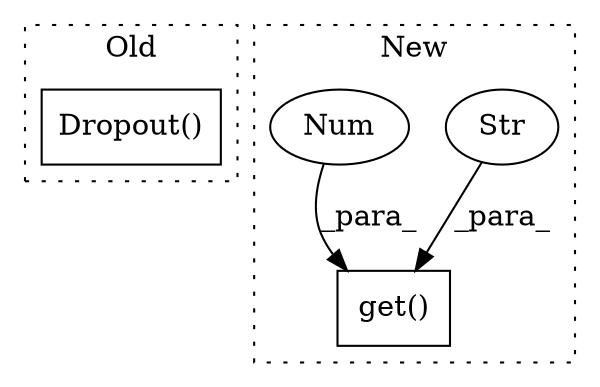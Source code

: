 digraph G {
subgraph cluster0 {
1 [label="Dropout()" a="75" s="1282,1310" l="11,1" shape="box"];
label = "Old";
style="dotted";
}
subgraph cluster1 {
2 [label="get()" a="75" s="972,998" l="11,1" shape="box"];
3 [label="Str" a="66" s="983" l="12" shape="ellipse"];
4 [label="Num" a="76" s="997" l="1" shape="ellipse"];
label = "New";
style="dotted";
}
3 -> 2 [label="_para_"];
4 -> 2 [label="_para_"];
}